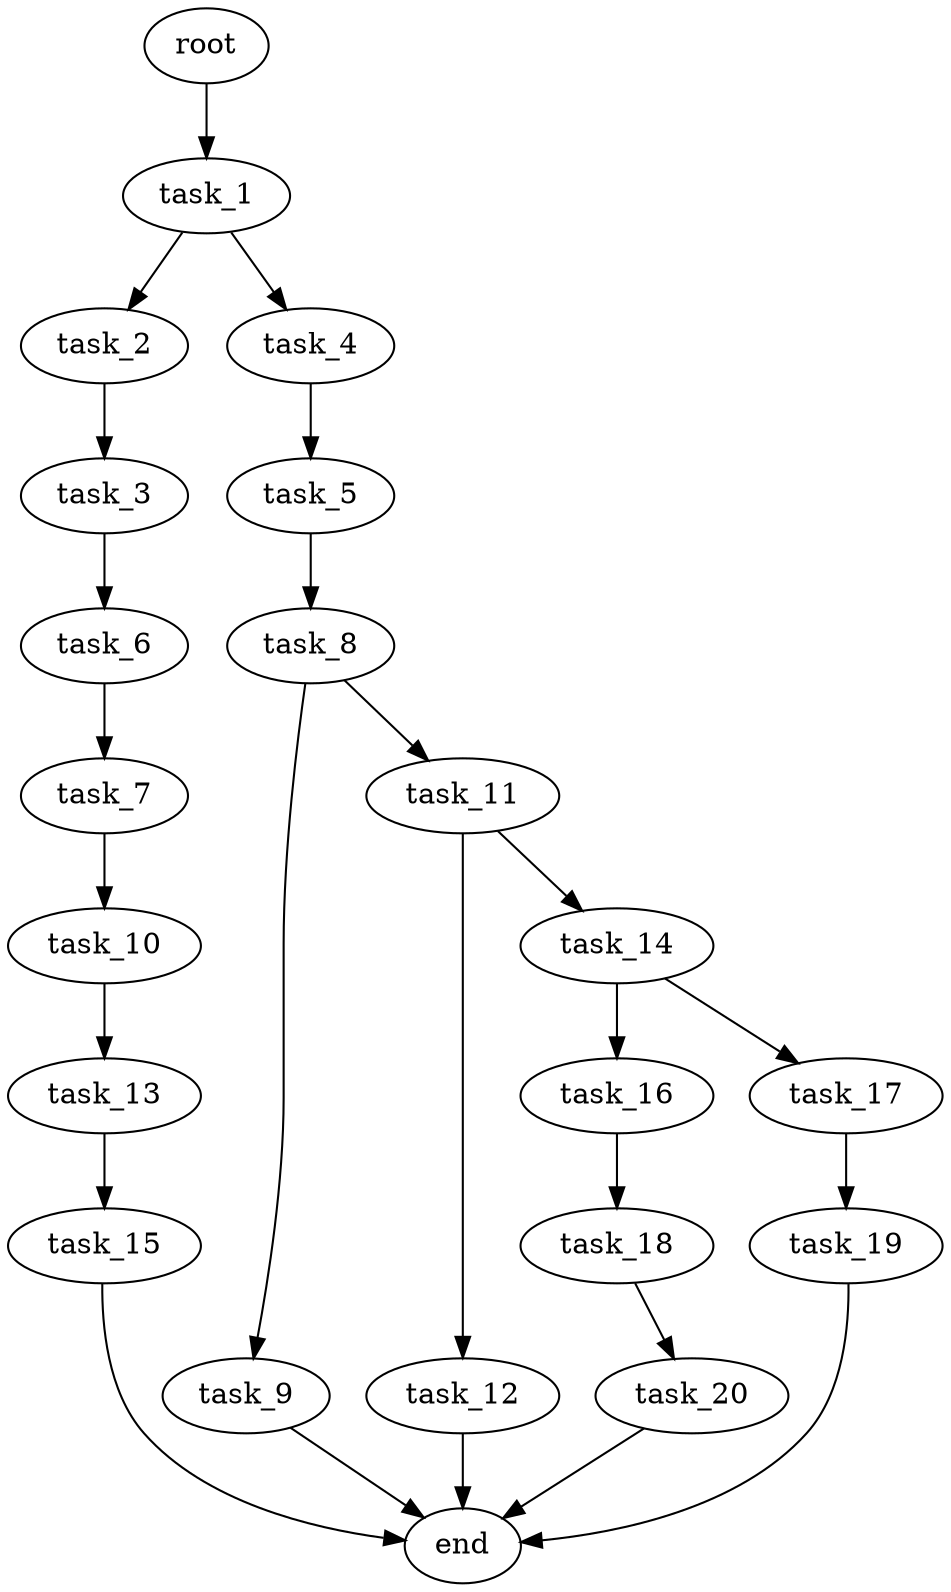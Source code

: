 digraph G {
  root [size="0.000000e+00"];
  task_1 [size="8.451706e+10"];
  task_2 [size="9.745491e+10"];
  task_3 [size="8.184450e+10"];
  task_4 [size="6.136119e+10"];
  task_5 [size="6.427349e+10"];
  task_6 [size="2.635121e+09"];
  task_7 [size="9.290914e+10"];
  task_8 [size="8.294778e+10"];
  task_9 [size="2.675210e+10"];
  task_10 [size="1.804980e+10"];
  task_11 [size="7.027285e+10"];
  task_12 [size="3.090538e+10"];
  task_13 [size="3.398907e+10"];
  task_14 [size="6.205179e+08"];
  task_15 [size="8.698757e+10"];
  task_16 [size="5.663645e+10"];
  task_17 [size="4.008443e+10"];
  task_18 [size="1.419605e+10"];
  task_19 [size="6.332087e+10"];
  task_20 [size="3.075403e+09"];
  end [size="0.000000e+00"];

  root -> task_1 [size="1.000000e-12"];
  task_1 -> task_2 [size="9.745491e+08"];
  task_1 -> task_4 [size="6.136119e+08"];
  task_2 -> task_3 [size="8.184450e+08"];
  task_3 -> task_6 [size="2.635121e+07"];
  task_4 -> task_5 [size="6.427349e+08"];
  task_5 -> task_8 [size="8.294778e+08"];
  task_6 -> task_7 [size="9.290914e+08"];
  task_7 -> task_10 [size="1.804980e+08"];
  task_8 -> task_9 [size="2.675210e+08"];
  task_8 -> task_11 [size="7.027285e+08"];
  task_9 -> end [size="1.000000e-12"];
  task_10 -> task_13 [size="3.398907e+08"];
  task_11 -> task_12 [size="3.090538e+08"];
  task_11 -> task_14 [size="6.205179e+06"];
  task_12 -> end [size="1.000000e-12"];
  task_13 -> task_15 [size="8.698757e+08"];
  task_14 -> task_16 [size="5.663645e+08"];
  task_14 -> task_17 [size="4.008443e+08"];
  task_15 -> end [size="1.000000e-12"];
  task_16 -> task_18 [size="1.419605e+08"];
  task_17 -> task_19 [size="6.332087e+08"];
  task_18 -> task_20 [size="3.075403e+07"];
  task_19 -> end [size="1.000000e-12"];
  task_20 -> end [size="1.000000e-12"];
}
